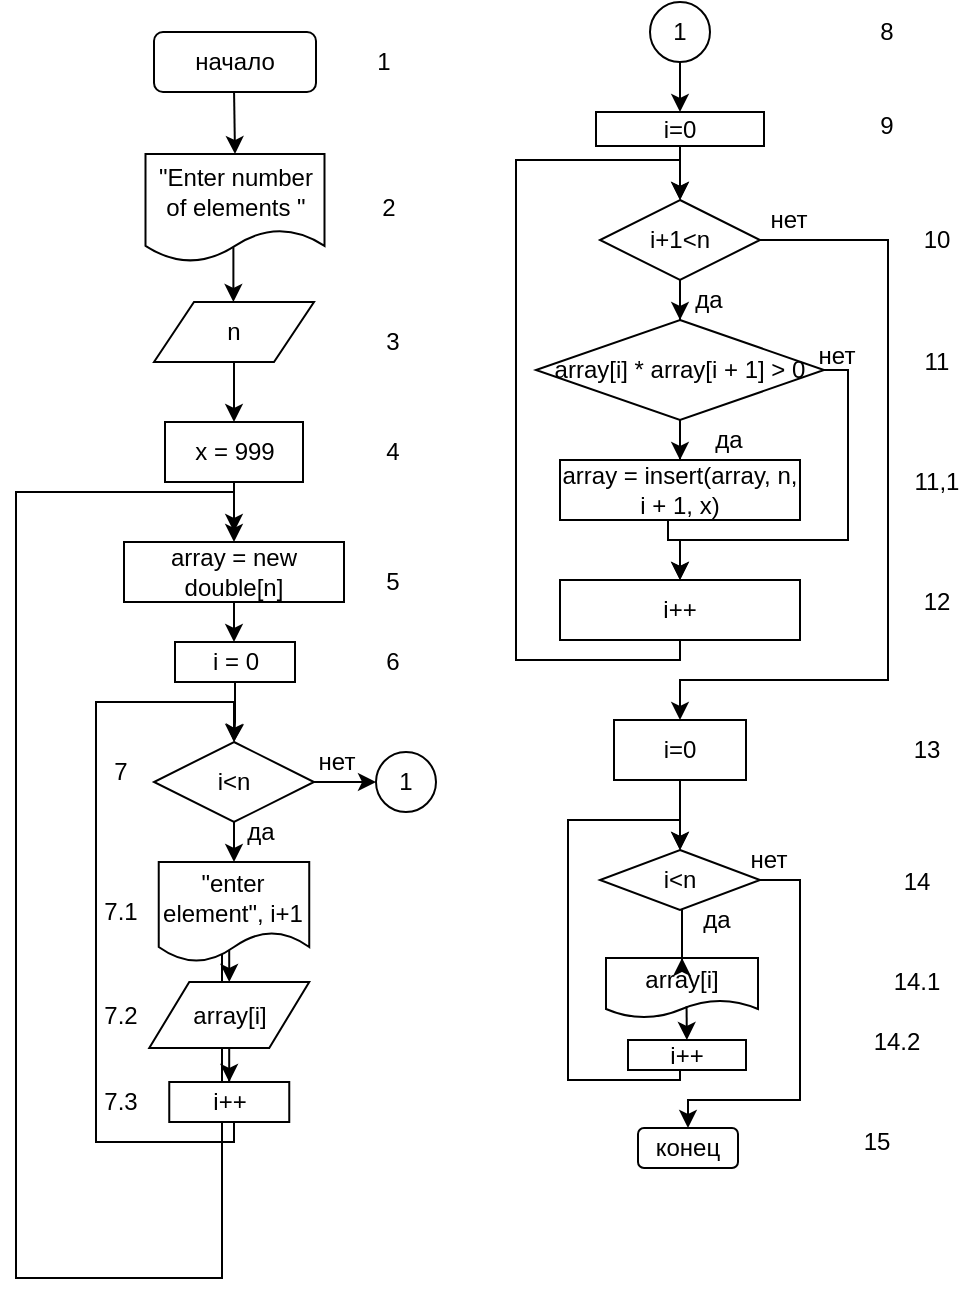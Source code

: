 <mxfile version="16.0.0" type="github">
  <diagram id="aShKJb1EcJVqntHxSxEi" name="Page-1">
    <mxGraphModel dx="661" dy="741" grid="1" gridSize="10" guides="1" tooltips="1" connect="1" arrows="1" fold="1" page="1" pageScale="1" pageWidth="827" pageHeight="1169" math="0" shadow="0">
      <root>
        <mxCell id="0" />
        <mxCell id="1" parent="0" />
        <mxCell id="8L_f6q-vc3C_Bcib5PFj-13" value="" style="edgeStyle=orthogonalEdgeStyle;rounded=0;orthogonalLoop=1;jettySize=auto;html=1;entryX=0.5;entryY=0;entryDx=0;entryDy=0;startArrow=none;exitX=0.5;exitY=1;exitDx=0;exitDy=0;" parent="1" edge="1">
          <mxGeometry relative="1" as="geometry">
            <mxPoint x="989" y="265" as="targetPoint" />
            <Array as="points">
              <mxPoint x="983" y="475" />
              <mxPoint x="983" y="638" />
              <mxPoint x="880" y="638" />
              <mxPoint x="880" y="245" />
              <mxPoint x="989" y="245" />
            </Array>
            <mxPoint x="984" y="475" as="sourcePoint" />
          </mxGeometry>
        </mxCell>
        <mxCell id="8L_f6q-vc3C_Bcib5PFj-27" value="" style="edgeStyle=orthogonalEdgeStyle;rounded=0;orthogonalLoop=1;jettySize=auto;html=1;entryX=0.5;entryY=0;entryDx=0;entryDy=0;" parent="1" target="snDjKhzo3X8GfgQxH-U5-2" edge="1">
          <mxGeometry relative="1" as="geometry">
            <mxPoint x="989.029" y="45" as="sourcePoint" />
            <mxPoint x="989.5" y="75" as="targetPoint" />
          </mxGeometry>
        </mxCell>
        <mxCell id="8L_f6q-vc3C_Bcib5PFj-31" value="начало" style="rounded=1;whiteSpace=wrap;html=1;" parent="1" vertex="1">
          <mxGeometry x="949" y="15" width="81" height="30" as="geometry" />
        </mxCell>
        <mxCell id="IL574nIS1ITczs5gziKt-34" value="" style="edgeStyle=orthogonalEdgeStyle;rounded=0;orthogonalLoop=1;jettySize=auto;html=1;entryX=0.5;entryY=0;entryDx=0;entryDy=0;" parent="1" edge="1">
          <mxGeometry relative="1" as="geometry">
            <mxPoint x="1003.51" y="863" as="targetPoint" />
            <Array as="points">
              <mxPoint x="1003.51" y="1100" />
              <mxPoint x="871.51" y="1100" />
              <mxPoint x="871.51" y="840" />
              <mxPoint x="1003.51" y="840" />
            </Array>
          </mxGeometry>
        </mxCell>
        <mxCell id="dGg0gzjNT_DizceMxnT--4" value="1" style="text;html=1;strokeColor=none;fillColor=none;align=center;verticalAlign=middle;whiteSpace=wrap;rounded=0;" parent="1" vertex="1">
          <mxGeometry x="1050" y="22.5" width="28" height="15" as="geometry" />
        </mxCell>
        <mxCell id="snDjKhzo3X8GfgQxH-U5-4" value="" style="edgeStyle=orthogonalEdgeStyle;rounded=0;orthogonalLoop=1;jettySize=auto;html=1;exitX=0.491;exitY=0.864;exitDx=0;exitDy=0;exitPerimeter=0;" parent="1" source="snDjKhzo3X8GfgQxH-U5-2" target="snDjKhzo3X8GfgQxH-U5-3" edge="1">
          <mxGeometry relative="1" as="geometry" />
        </mxCell>
        <mxCell id="snDjKhzo3X8GfgQxH-U5-2" value="&lt;span&gt;&quot;Enter number of elements &quot;&lt;/span&gt;" style="shape=document;whiteSpace=wrap;html=1;boundedLbl=1;" parent="1" vertex="1">
          <mxGeometry x="944.75" y="76" width="89.5" height="54" as="geometry" />
        </mxCell>
        <mxCell id="snDjKhzo3X8GfgQxH-U5-6" value="" style="edgeStyle=orthogonalEdgeStyle;rounded=0;orthogonalLoop=1;jettySize=auto;html=1;" parent="1" source="snDjKhzo3X8GfgQxH-U5-3" target="snDjKhzo3X8GfgQxH-U5-5" edge="1">
          <mxGeometry relative="1" as="geometry" />
        </mxCell>
        <mxCell id="snDjKhzo3X8GfgQxH-U5-3" value="n" style="shape=parallelogram;perimeter=parallelogramPerimeter;whiteSpace=wrap;html=1;fixedSize=1;" parent="1" vertex="1">
          <mxGeometry x="949" y="150" width="80" height="30" as="geometry" />
        </mxCell>
        <mxCell id="snDjKhzo3X8GfgQxH-U5-8" value="" style="edgeStyle=orthogonalEdgeStyle;rounded=0;orthogonalLoop=1;jettySize=auto;html=1;" parent="1" source="snDjKhzo3X8GfgQxH-U5-5" target="snDjKhzo3X8GfgQxH-U5-7" edge="1">
          <mxGeometry relative="1" as="geometry" />
        </mxCell>
        <mxCell id="snDjKhzo3X8GfgQxH-U5-5" value="x = 999" style="whiteSpace=wrap;html=1;" parent="1" vertex="1">
          <mxGeometry x="954.5" y="210" width="69" height="30" as="geometry" />
        </mxCell>
        <mxCell id="snDjKhzo3X8GfgQxH-U5-10" value="" style="edgeStyle=orthogonalEdgeStyle;rounded=0;orthogonalLoop=1;jettySize=auto;html=1;" parent="1" source="snDjKhzo3X8GfgQxH-U5-7" target="snDjKhzo3X8GfgQxH-U5-9" edge="1">
          <mxGeometry relative="1" as="geometry" />
        </mxCell>
        <mxCell id="snDjKhzo3X8GfgQxH-U5-7" value="array = new double[n]" style="whiteSpace=wrap;html=1;" parent="1" vertex="1">
          <mxGeometry x="934" y="270" width="110" height="30" as="geometry" />
        </mxCell>
        <mxCell id="snDjKhzo3X8GfgQxH-U5-12" value="" style="edgeStyle=orthogonalEdgeStyle;rounded=0;orthogonalLoop=1;jettySize=auto;html=1;" parent="1" source="snDjKhzo3X8GfgQxH-U5-9" target="snDjKhzo3X8GfgQxH-U5-11" edge="1">
          <mxGeometry relative="1" as="geometry" />
        </mxCell>
        <mxCell id="snDjKhzo3X8GfgQxH-U5-9" value="i = 0" style="whiteSpace=wrap;html=1;" parent="1" vertex="1">
          <mxGeometry x="959.5" y="320" width="60" height="20" as="geometry" />
        </mxCell>
        <mxCell id="snDjKhzo3X8GfgQxH-U5-14" value="" style="edgeStyle=orthogonalEdgeStyle;rounded=0;orthogonalLoop=1;jettySize=auto;html=1;" parent="1" source="snDjKhzo3X8GfgQxH-U5-11" target="snDjKhzo3X8GfgQxH-U5-13" edge="1">
          <mxGeometry relative="1" as="geometry" />
        </mxCell>
        <mxCell id="snDjKhzo3X8GfgQxH-U5-20" style="edgeStyle=orthogonalEdgeStyle;rounded=0;orthogonalLoop=1;jettySize=auto;html=1;" parent="1" source="snDjKhzo3X8GfgQxH-U5-11" edge="1">
          <mxGeometry relative="1" as="geometry">
            <mxPoint x="1060" y="390.0" as="targetPoint" />
          </mxGeometry>
        </mxCell>
        <mxCell id="snDjKhzo3X8GfgQxH-U5-11" value="i&amp;lt;n" style="rhombus;whiteSpace=wrap;html=1;" parent="1" vertex="1">
          <mxGeometry x="949" y="370" width="80" height="40" as="geometry" />
        </mxCell>
        <mxCell id="snDjKhzo3X8GfgQxH-U5-16" value="" style="edgeStyle=orthogonalEdgeStyle;rounded=0;orthogonalLoop=1;jettySize=auto;html=1;exitX=0.483;exitY=0.854;exitDx=0;exitDy=0;exitPerimeter=0;entryX=0.5;entryY=0;entryDx=0;entryDy=0;" parent="1" source="snDjKhzo3X8GfgQxH-U5-13" target="snDjKhzo3X8GfgQxH-U5-15" edge="1">
          <mxGeometry relative="1" as="geometry" />
        </mxCell>
        <mxCell id="snDjKhzo3X8GfgQxH-U5-13" value="&quot;enter element&quot;, i+1" style="shape=document;whiteSpace=wrap;html=1;boundedLbl=1;" parent="1" vertex="1">
          <mxGeometry x="951.37" y="430" width="75.25" height="50" as="geometry" />
        </mxCell>
        <mxCell id="snDjKhzo3X8GfgQxH-U5-18" value="" style="edgeStyle=orthogonalEdgeStyle;rounded=0;orthogonalLoop=1;jettySize=auto;html=1;" parent="1" source="snDjKhzo3X8GfgQxH-U5-15" target="snDjKhzo3X8GfgQxH-U5-17" edge="1">
          <mxGeometry relative="1" as="geometry" />
        </mxCell>
        <mxCell id="snDjKhzo3X8GfgQxH-U5-15" value="array[i]" style="shape=parallelogram;perimeter=parallelogramPerimeter;whiteSpace=wrap;html=1;fixedSize=1;" parent="1" vertex="1">
          <mxGeometry x="946.63" y="490" width="79.99" height="33" as="geometry" />
        </mxCell>
        <mxCell id="snDjKhzo3X8GfgQxH-U5-19" style="edgeStyle=orthogonalEdgeStyle;rounded=0;orthogonalLoop=1;jettySize=auto;html=1;entryX=0.5;entryY=0;entryDx=0;entryDy=0;" parent="1" source="snDjKhzo3X8GfgQxH-U5-17" target="snDjKhzo3X8GfgQxH-U5-11" edge="1">
          <mxGeometry relative="1" as="geometry">
            <mxPoint x="920" y="350" as="targetPoint" />
            <Array as="points">
              <mxPoint x="989" y="570" />
              <mxPoint x="920" y="570" />
              <mxPoint x="920" y="350" />
              <mxPoint x="989" y="350" />
            </Array>
          </mxGeometry>
        </mxCell>
        <mxCell id="snDjKhzo3X8GfgQxH-U5-17" value="i++" style="whiteSpace=wrap;html=1;" parent="1" vertex="1">
          <mxGeometry x="956.63" y="540" width="60" height="20" as="geometry" />
        </mxCell>
        <mxCell id="snDjKhzo3X8GfgQxH-U5-21" value="1" style="ellipse;whiteSpace=wrap;html=1;aspect=fixed;" parent="1" vertex="1">
          <mxGeometry x="1060" y="375" width="30" height="30" as="geometry" />
        </mxCell>
        <mxCell id="snDjKhzo3X8GfgQxH-U5-34" value="" style="edgeStyle=orthogonalEdgeStyle;rounded=0;orthogonalLoop=1;jettySize=auto;html=1;" parent="1" source="snDjKhzo3X8GfgQxH-U5-22" target="snDjKhzo3X8GfgQxH-U5-33" edge="1">
          <mxGeometry relative="1" as="geometry" />
        </mxCell>
        <mxCell id="snDjKhzo3X8GfgQxH-U5-22" value="1" style="ellipse;whiteSpace=wrap;html=1;aspect=fixed;" parent="1" vertex="1">
          <mxGeometry x="1197" width="30" height="30" as="geometry" />
        </mxCell>
        <mxCell id="snDjKhzo3X8GfgQxH-U5-23" value="2" style="text;html=1;align=center;verticalAlign=middle;resizable=0;points=[];autosize=1;strokeColor=none;fillColor=none;" parent="1" vertex="1">
          <mxGeometry x="1056" y="93" width="20" height="20" as="geometry" />
        </mxCell>
        <mxCell id="snDjKhzo3X8GfgQxH-U5-24" value="3" style="text;html=1;align=center;verticalAlign=middle;resizable=0;points=[];autosize=1;strokeColor=none;fillColor=none;" parent="1" vertex="1">
          <mxGeometry x="1058" y="160" width="20" height="20" as="geometry" />
        </mxCell>
        <mxCell id="snDjKhzo3X8GfgQxH-U5-26" value="4" style="text;html=1;align=center;verticalAlign=middle;resizable=0;points=[];autosize=1;strokeColor=none;fillColor=none;" parent="1" vertex="1">
          <mxGeometry x="1058" y="215" width="20" height="20" as="geometry" />
        </mxCell>
        <mxCell id="snDjKhzo3X8GfgQxH-U5-27" value="5" style="text;html=1;align=center;verticalAlign=middle;resizable=0;points=[];autosize=1;strokeColor=none;fillColor=none;" parent="1" vertex="1">
          <mxGeometry x="1058" y="280" width="20" height="20" as="geometry" />
        </mxCell>
        <mxCell id="snDjKhzo3X8GfgQxH-U5-28" value="6" style="text;html=1;align=center;verticalAlign=middle;resizable=0;points=[];autosize=1;strokeColor=none;fillColor=none;" parent="1" vertex="1">
          <mxGeometry x="1058" y="320" width="20" height="20" as="geometry" />
        </mxCell>
        <mxCell id="snDjKhzo3X8GfgQxH-U5-29" value="7" style="text;html=1;align=center;verticalAlign=middle;resizable=0;points=[];autosize=1;strokeColor=none;fillColor=none;" parent="1" vertex="1">
          <mxGeometry x="921.75" y="375" width="20" height="20" as="geometry" />
        </mxCell>
        <mxCell id="snDjKhzo3X8GfgQxH-U5-30" value="7.1" style="text;html=1;align=center;verticalAlign=middle;resizable=0;points=[];autosize=1;strokeColor=none;fillColor=none;" parent="1" vertex="1">
          <mxGeometry x="916.63" y="445" width="30" height="20" as="geometry" />
        </mxCell>
        <mxCell id="snDjKhzo3X8GfgQxH-U5-31" value="7.2" style="text;html=1;align=center;verticalAlign=middle;resizable=0;points=[];autosize=1;strokeColor=none;fillColor=none;" parent="1" vertex="1">
          <mxGeometry x="916.63" y="496.5" width="30" height="20" as="geometry" />
        </mxCell>
        <mxCell id="snDjKhzo3X8GfgQxH-U5-32" value="7.3" style="text;html=1;align=center;verticalAlign=middle;resizable=0;points=[];autosize=1;strokeColor=none;fillColor=none;" parent="1" vertex="1">
          <mxGeometry x="916.63" y="540" width="30" height="20" as="geometry" />
        </mxCell>
        <mxCell id="snDjKhzo3X8GfgQxH-U5-36" value="" style="edgeStyle=orthogonalEdgeStyle;rounded=0;orthogonalLoop=1;jettySize=auto;html=1;" parent="1" source="snDjKhzo3X8GfgQxH-U5-33" target="snDjKhzo3X8GfgQxH-U5-35" edge="1">
          <mxGeometry relative="1" as="geometry" />
        </mxCell>
        <mxCell id="snDjKhzo3X8GfgQxH-U5-33" value="i=0" style="whiteSpace=wrap;html=1;" parent="1" vertex="1">
          <mxGeometry x="1170" y="55" width="84" height="17" as="geometry" />
        </mxCell>
        <mxCell id="snDjKhzo3X8GfgQxH-U5-38" value="" style="edgeStyle=orthogonalEdgeStyle;rounded=0;orthogonalLoop=1;jettySize=auto;html=1;" parent="1" source="snDjKhzo3X8GfgQxH-U5-35" target="snDjKhzo3X8GfgQxH-U5-37" edge="1">
          <mxGeometry relative="1" as="geometry" />
        </mxCell>
        <mxCell id="snDjKhzo3X8GfgQxH-U5-51" style="edgeStyle=orthogonalEdgeStyle;rounded=0;orthogonalLoop=1;jettySize=auto;html=1;entryX=0.5;entryY=0;entryDx=0;entryDy=0;" parent="1" source="snDjKhzo3X8GfgQxH-U5-35" target="snDjKhzo3X8GfgQxH-U5-52" edge="1">
          <mxGeometry relative="1" as="geometry">
            <mxPoint x="1206" y="369" as="targetPoint" />
            <Array as="points">
              <mxPoint x="1316" y="119" />
              <mxPoint x="1316" y="339" />
              <mxPoint x="1212" y="339" />
            </Array>
          </mxGeometry>
        </mxCell>
        <mxCell id="snDjKhzo3X8GfgQxH-U5-35" value="i+1&amp;lt;n" style="rhombus;whiteSpace=wrap;html=1;" parent="1" vertex="1">
          <mxGeometry x="1172" y="99" width="80" height="40" as="geometry" />
        </mxCell>
        <mxCell id="snDjKhzo3X8GfgQxH-U5-44" value="" style="edgeStyle=orthogonalEdgeStyle;rounded=0;orthogonalLoop=1;jettySize=auto;html=1;" parent="1" source="snDjKhzo3X8GfgQxH-U5-37" target="snDjKhzo3X8GfgQxH-U5-43" edge="1">
          <mxGeometry relative="1" as="geometry" />
        </mxCell>
        <mxCell id="snDjKhzo3X8GfgQxH-U5-48" style="edgeStyle=orthogonalEdgeStyle;rounded=0;orthogonalLoop=1;jettySize=auto;html=1;entryX=0.5;entryY=0;entryDx=0;entryDy=0;" parent="1" source="snDjKhzo3X8GfgQxH-U5-37" target="snDjKhzo3X8GfgQxH-U5-46" edge="1">
          <mxGeometry relative="1" as="geometry">
            <mxPoint x="1212" y="284" as="targetPoint" />
            <Array as="points">
              <mxPoint x="1296" y="184" />
              <mxPoint x="1296" y="269" />
              <mxPoint x="1212" y="269" />
            </Array>
          </mxGeometry>
        </mxCell>
        <mxCell id="snDjKhzo3X8GfgQxH-U5-37" value="array[i] * array[i + 1] &amp;gt; 0" style="rhombus;whiteSpace=wrap;html=1;" parent="1" vertex="1">
          <mxGeometry x="1140" y="159" width="144" height="50" as="geometry" />
        </mxCell>
        <mxCell id="snDjKhzo3X8GfgQxH-U5-39" value="да" style="text;html=1;align=center;verticalAlign=middle;resizable=0;points=[];autosize=1;strokeColor=none;fillColor=none;" parent="1" vertex="1">
          <mxGeometry x="986.63" y="405" width="30" height="20" as="geometry" />
        </mxCell>
        <mxCell id="snDjKhzo3X8GfgQxH-U5-40" value="нет" style="text;html=1;align=center;verticalAlign=middle;resizable=0;points=[];autosize=1;strokeColor=none;fillColor=none;" parent="1" vertex="1">
          <mxGeometry x="1025" y="370" width="30" height="20" as="geometry" />
        </mxCell>
        <mxCell id="snDjKhzo3X8GfgQxH-U5-41" value="да" style="text;html=1;align=center;verticalAlign=middle;resizable=0;points=[];autosize=1;strokeColor=none;fillColor=none;" parent="1" vertex="1">
          <mxGeometry x="1211" y="139" width="30" height="20" as="geometry" />
        </mxCell>
        <mxCell id="snDjKhzo3X8GfgQxH-U5-42" value="нет" style="text;html=1;align=center;verticalAlign=middle;resizable=0;points=[];autosize=1;strokeColor=none;fillColor=none;" parent="1" vertex="1">
          <mxGeometry x="1251" y="99" width="30" height="20" as="geometry" />
        </mxCell>
        <mxCell id="snDjKhzo3X8GfgQxH-U5-47" value="" style="edgeStyle=orthogonalEdgeStyle;rounded=0;orthogonalLoop=1;jettySize=auto;html=1;" parent="1" source="snDjKhzo3X8GfgQxH-U5-43" target="snDjKhzo3X8GfgQxH-U5-46" edge="1">
          <mxGeometry relative="1" as="geometry">
            <Array as="points">
              <mxPoint x="1206" y="269" />
              <mxPoint x="1212" y="269" />
            </Array>
          </mxGeometry>
        </mxCell>
        <mxCell id="snDjKhzo3X8GfgQxH-U5-43" value="array = insert(array, n, i + 1, x)" style="whiteSpace=wrap;html=1;" parent="1" vertex="1">
          <mxGeometry x="1152" y="229" width="120" height="30" as="geometry" />
        </mxCell>
        <mxCell id="snDjKhzo3X8GfgQxH-U5-45" value="да" style="text;html=1;align=center;verticalAlign=middle;resizable=0;points=[];autosize=1;strokeColor=none;fillColor=none;" parent="1" vertex="1">
          <mxGeometry x="1221" y="209" width="30" height="20" as="geometry" />
        </mxCell>
        <mxCell id="snDjKhzo3X8GfgQxH-U5-49" style="edgeStyle=orthogonalEdgeStyle;rounded=0;orthogonalLoop=1;jettySize=auto;html=1;" parent="1" source="snDjKhzo3X8GfgQxH-U5-46" edge="1">
          <mxGeometry relative="1" as="geometry">
            <mxPoint x="1212" y="99" as="targetPoint" />
            <Array as="points">
              <mxPoint x="1212" y="329" />
              <mxPoint x="1130" y="329" />
              <mxPoint x="1130" y="79" />
              <mxPoint x="1212" y="79" />
            </Array>
          </mxGeometry>
        </mxCell>
        <mxCell id="snDjKhzo3X8GfgQxH-U5-46" value="i++" style="whiteSpace=wrap;html=1;" parent="1" vertex="1">
          <mxGeometry x="1152" y="289" width="120" height="30" as="geometry" />
        </mxCell>
        <mxCell id="snDjKhzo3X8GfgQxH-U5-50" value="нет" style="text;html=1;align=center;verticalAlign=middle;resizable=0;points=[];autosize=1;strokeColor=none;fillColor=none;" parent="1" vertex="1">
          <mxGeometry x="1275" y="167" width="30" height="20" as="geometry" />
        </mxCell>
        <mxCell id="snDjKhzo3X8GfgQxH-U5-60" value="" style="edgeStyle=orthogonalEdgeStyle;rounded=0;orthogonalLoop=1;jettySize=auto;html=1;" parent="1" source="snDjKhzo3X8GfgQxH-U5-52" target="snDjKhzo3X8GfgQxH-U5-59" edge="1">
          <mxGeometry relative="1" as="geometry" />
        </mxCell>
        <mxCell id="snDjKhzo3X8GfgQxH-U5-52" value="i=0" style="whiteSpace=wrap;html=1;" parent="1" vertex="1">
          <mxGeometry x="1179" y="359" width="66" height="30" as="geometry" />
        </mxCell>
        <mxCell id="snDjKhzo3X8GfgQxH-U5-53" value="array[i]" style="shape=document;whiteSpace=wrap;html=1;boundedLbl=1;" parent="1" vertex="1">
          <mxGeometry x="1175" y="478" width="76" height="30" as="geometry" />
        </mxCell>
        <mxCell id="snDjKhzo3X8GfgQxH-U5-57" style="edgeStyle=orthogonalEdgeStyle;rounded=0;orthogonalLoop=1;jettySize=auto;html=1;entryX=0.5;entryY=0;entryDx=0;entryDy=0;" parent="1" source="snDjKhzo3X8GfgQxH-U5-55" target="snDjKhzo3X8GfgQxH-U5-59" edge="1">
          <mxGeometry relative="1" as="geometry">
            <mxPoint x="1176" y="399" as="targetPoint" />
            <Array as="points">
              <mxPoint x="1212" y="539" />
              <mxPoint x="1156" y="539" />
              <mxPoint x="1156" y="409" />
              <mxPoint x="1212" y="409" />
            </Array>
          </mxGeometry>
        </mxCell>
        <mxCell id="snDjKhzo3X8GfgQxH-U5-55" value="i++" style="whiteSpace=wrap;html=1;" parent="1" vertex="1">
          <mxGeometry x="1186" y="519" width="59" height="15" as="geometry" />
        </mxCell>
        <mxCell id="snDjKhzo3X8GfgQxH-U5-61" value="" style="edgeStyle=orthogonalEdgeStyle;rounded=0;orthogonalLoop=1;jettySize=auto;html=1;entryX=0.5;entryY=0;entryDx=0;entryDy=0;" parent="1" source="snDjKhzo3X8GfgQxH-U5-59" target="snDjKhzo3X8GfgQxH-U5-53" edge="1">
          <mxGeometry relative="1" as="geometry">
            <Array as="points">
              <mxPoint x="1213" y="479" />
              <mxPoint x="1213" y="479" />
            </Array>
          </mxGeometry>
        </mxCell>
        <mxCell id="snDjKhzo3X8GfgQxH-U5-64" style="edgeStyle=orthogonalEdgeStyle;rounded=0;orthogonalLoop=1;jettySize=auto;html=1;entryX=0.5;entryY=0;entryDx=0;entryDy=0;" parent="1" source="snDjKhzo3X8GfgQxH-U5-59" target="snDjKhzo3X8GfgQxH-U5-66" edge="1">
          <mxGeometry relative="1" as="geometry">
            <mxPoint x="1256" y="579" as="targetPoint" />
            <Array as="points">
              <mxPoint x="1272" y="439" />
              <mxPoint x="1272" y="549" />
              <mxPoint x="1216" y="549" />
            </Array>
          </mxGeometry>
        </mxCell>
        <mxCell id="snDjKhzo3X8GfgQxH-U5-59" value="i&amp;lt;n" style="rhombus;whiteSpace=wrap;html=1;" parent="1" vertex="1">
          <mxGeometry x="1172" y="424" width="80" height="30" as="geometry" />
        </mxCell>
        <mxCell id="snDjKhzo3X8GfgQxH-U5-62" value="" style="endArrow=classic;html=1;rounded=0;exitX=0.53;exitY=0.805;exitDx=0;exitDy=0;exitPerimeter=0;" parent="1" source="snDjKhzo3X8GfgQxH-U5-53" target="snDjKhzo3X8GfgQxH-U5-55" edge="1">
          <mxGeometry width="50" height="50" relative="1" as="geometry">
            <mxPoint x="1196" y="529" as="sourcePoint" />
            <mxPoint x="1246" y="479" as="targetPoint" />
          </mxGeometry>
        </mxCell>
        <mxCell id="snDjKhzo3X8GfgQxH-U5-63" value="да" style="text;html=1;align=center;verticalAlign=middle;resizable=0;points=[];autosize=1;strokeColor=none;fillColor=none;" parent="1" vertex="1">
          <mxGeometry x="1215" y="449" width="30" height="20" as="geometry" />
        </mxCell>
        <mxCell id="snDjKhzo3X8GfgQxH-U5-65" value="нет" style="text;html=1;align=center;verticalAlign=middle;resizable=0;points=[];autosize=1;strokeColor=none;fillColor=none;" parent="1" vertex="1">
          <mxGeometry x="1241" y="419" width="30" height="20" as="geometry" />
        </mxCell>
        <mxCell id="snDjKhzo3X8GfgQxH-U5-66" value="конец" style="rounded=1;whiteSpace=wrap;html=1;" parent="1" vertex="1">
          <mxGeometry x="1191" y="563" width="50" height="20" as="geometry" />
        </mxCell>
        <mxCell id="snDjKhzo3X8GfgQxH-U5-67" value="8" style="text;html=1;align=center;verticalAlign=middle;resizable=0;points=[];autosize=1;strokeColor=none;fillColor=none;" parent="1" vertex="1">
          <mxGeometry x="1305" y="5" width="20" height="20" as="geometry" />
        </mxCell>
        <mxCell id="snDjKhzo3X8GfgQxH-U5-68" value="9" style="text;html=1;align=center;verticalAlign=middle;resizable=0;points=[];autosize=1;strokeColor=none;fillColor=none;" parent="1" vertex="1">
          <mxGeometry x="1305" y="52" width="20" height="20" as="geometry" />
        </mxCell>
        <mxCell id="snDjKhzo3X8GfgQxH-U5-69" value="10" style="text;html=1;align=center;verticalAlign=middle;resizable=0;points=[];autosize=1;strokeColor=none;fillColor=none;" parent="1" vertex="1">
          <mxGeometry x="1325" y="109" width="30" height="20" as="geometry" />
        </mxCell>
        <mxCell id="snDjKhzo3X8GfgQxH-U5-70" value="11" style="text;html=1;align=center;verticalAlign=middle;resizable=0;points=[];autosize=1;strokeColor=none;fillColor=none;" parent="1" vertex="1">
          <mxGeometry x="1325" y="170" width="30" height="20" as="geometry" />
        </mxCell>
        <mxCell id="snDjKhzo3X8GfgQxH-U5-71" value="11,1" style="text;html=1;align=center;verticalAlign=middle;resizable=0;points=[];autosize=1;strokeColor=none;fillColor=none;" parent="1" vertex="1">
          <mxGeometry x="1320" y="230" width="40" height="20" as="geometry" />
        </mxCell>
        <mxCell id="snDjKhzo3X8GfgQxH-U5-72" value="12" style="text;html=1;align=center;verticalAlign=middle;resizable=0;points=[];autosize=1;strokeColor=none;fillColor=none;" parent="1" vertex="1">
          <mxGeometry x="1325" y="290" width="30" height="20" as="geometry" />
        </mxCell>
        <mxCell id="snDjKhzo3X8GfgQxH-U5-73" value="13" style="text;html=1;align=center;verticalAlign=middle;resizable=0;points=[];autosize=1;strokeColor=none;fillColor=none;" parent="1" vertex="1">
          <mxGeometry x="1320" y="364" width="30" height="20" as="geometry" />
        </mxCell>
        <mxCell id="snDjKhzo3X8GfgQxH-U5-74" value="14" style="text;html=1;align=center;verticalAlign=middle;resizable=0;points=[];autosize=1;strokeColor=none;fillColor=none;" parent="1" vertex="1">
          <mxGeometry x="1315" y="430" width="30" height="20" as="geometry" />
        </mxCell>
        <mxCell id="snDjKhzo3X8GfgQxH-U5-75" value="14.1" style="text;html=1;align=center;verticalAlign=middle;resizable=0;points=[];autosize=1;strokeColor=none;fillColor=none;" parent="1" vertex="1">
          <mxGeometry x="1310" y="480" width="40" height="20" as="geometry" />
        </mxCell>
        <mxCell id="snDjKhzo3X8GfgQxH-U5-76" value="14.2" style="text;html=1;align=center;verticalAlign=middle;resizable=0;points=[];autosize=1;strokeColor=none;fillColor=none;" parent="1" vertex="1">
          <mxGeometry x="1300" y="510" width="40" height="20" as="geometry" />
        </mxCell>
        <mxCell id="snDjKhzo3X8GfgQxH-U5-77" value="15" style="text;html=1;align=center;verticalAlign=middle;resizable=0;points=[];autosize=1;strokeColor=none;fillColor=none;" parent="1" vertex="1">
          <mxGeometry x="1295" y="560" width="30" height="20" as="geometry" />
        </mxCell>
      </root>
    </mxGraphModel>
  </diagram>
</mxfile>

